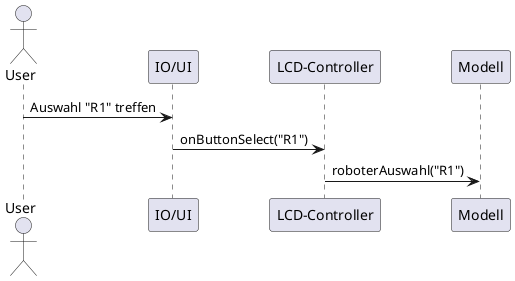 @startuml
actor User

participant "IO/UI" as UI
participant "LCD-Controller" as Ctrl
participant "Modell" as Modell


' Benutzer wählt einen Roboter (z. B. über Button)
User -> UI: Auswahl "R1" treffen

' UI Button bestätigen
UI -> Ctrl: onButtonSelect("R1")


' LCD-Controller nutzt Roboterauswahl
Ctrl -> Modell: roboterAuswahl("R1")
@enduml